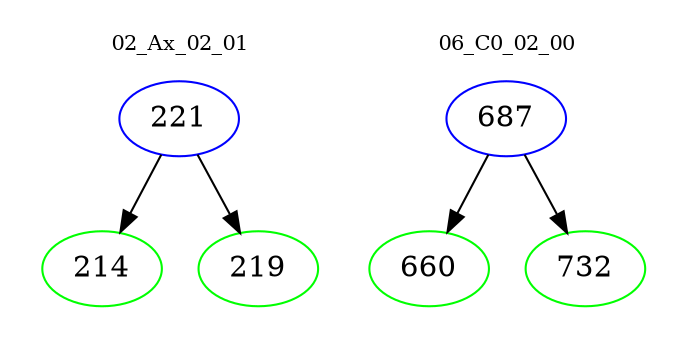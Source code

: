 digraph{
subgraph cluster_0 {
color = white
label = "02_Ax_02_01";
fontsize=10;
T0_221 [label="221", color="blue"]
T0_221 -> T0_214 [color="black"]
T0_214 [label="214", color="green"]
T0_221 -> T0_219 [color="black"]
T0_219 [label="219", color="green"]
}
subgraph cluster_1 {
color = white
label = "06_C0_02_00";
fontsize=10;
T1_687 [label="687", color="blue"]
T1_687 -> T1_660 [color="black"]
T1_660 [label="660", color="green"]
T1_687 -> T1_732 [color="black"]
T1_732 [label="732", color="green"]
}
}
